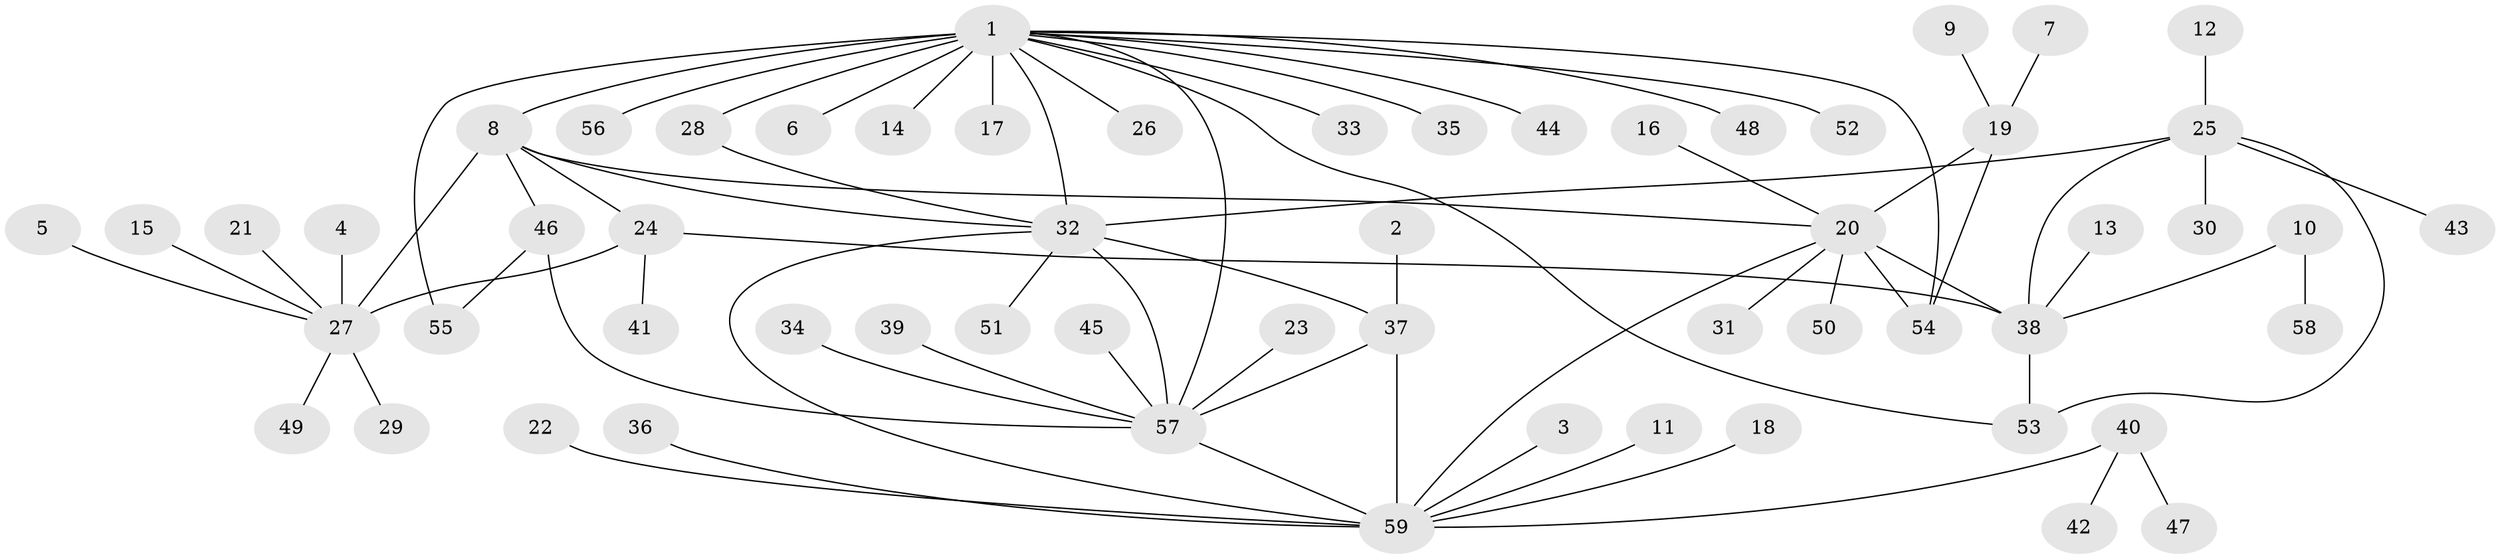 // original degree distribution, {9: 0.017699115044247787, 6: 0.05309734513274336, 8: 0.07079646017699115, 5: 0.017699115044247787, 7: 0.02654867256637168, 4: 0.035398230088495575, 11: 0.008849557522123894, 13: 0.008849557522123894, 10: 0.008849557522123894, 2: 0.12389380530973451, 1: 0.5929203539823009, 3: 0.035398230088495575}
// Generated by graph-tools (version 1.1) at 2025/50/03/09/25 03:50:30]
// undirected, 59 vertices, 74 edges
graph export_dot {
graph [start="1"]
  node [color=gray90,style=filled];
  1;
  2;
  3;
  4;
  5;
  6;
  7;
  8;
  9;
  10;
  11;
  12;
  13;
  14;
  15;
  16;
  17;
  18;
  19;
  20;
  21;
  22;
  23;
  24;
  25;
  26;
  27;
  28;
  29;
  30;
  31;
  32;
  33;
  34;
  35;
  36;
  37;
  38;
  39;
  40;
  41;
  42;
  43;
  44;
  45;
  46;
  47;
  48;
  49;
  50;
  51;
  52;
  53;
  54;
  55;
  56;
  57;
  58;
  59;
  1 -- 6 [weight=1.0];
  1 -- 8 [weight=2.0];
  1 -- 14 [weight=1.0];
  1 -- 17 [weight=1.0];
  1 -- 26 [weight=1.0];
  1 -- 28 [weight=1.0];
  1 -- 32 [weight=1.0];
  1 -- 33 [weight=1.0];
  1 -- 35 [weight=1.0];
  1 -- 44 [weight=1.0];
  1 -- 48 [weight=1.0];
  1 -- 52 [weight=1.0];
  1 -- 53 [weight=1.0];
  1 -- 54 [weight=1.0];
  1 -- 55 [weight=4.0];
  1 -- 56 [weight=1.0];
  1 -- 57 [weight=1.0];
  2 -- 37 [weight=1.0];
  3 -- 59 [weight=1.0];
  4 -- 27 [weight=1.0];
  5 -- 27 [weight=1.0];
  7 -- 19 [weight=1.0];
  8 -- 20 [weight=1.0];
  8 -- 24 [weight=2.0];
  8 -- 27 [weight=4.0];
  8 -- 32 [weight=1.0];
  8 -- 46 [weight=1.0];
  9 -- 19 [weight=1.0];
  10 -- 38 [weight=1.0];
  10 -- 58 [weight=1.0];
  11 -- 59 [weight=1.0];
  12 -- 25 [weight=1.0];
  13 -- 38 [weight=1.0];
  15 -- 27 [weight=1.0];
  16 -- 20 [weight=1.0];
  18 -- 59 [weight=1.0];
  19 -- 20 [weight=3.0];
  19 -- 54 [weight=1.0];
  20 -- 31 [weight=1.0];
  20 -- 38 [weight=1.0];
  20 -- 50 [weight=1.0];
  20 -- 54 [weight=3.0];
  20 -- 59 [weight=1.0];
  21 -- 27 [weight=1.0];
  22 -- 59 [weight=1.0];
  23 -- 57 [weight=1.0];
  24 -- 27 [weight=2.0];
  24 -- 38 [weight=1.0];
  24 -- 41 [weight=1.0];
  25 -- 30 [weight=1.0];
  25 -- 32 [weight=1.0];
  25 -- 38 [weight=2.0];
  25 -- 43 [weight=1.0];
  25 -- 53 [weight=2.0];
  27 -- 29 [weight=1.0];
  27 -- 49 [weight=1.0];
  28 -- 32 [weight=1.0];
  32 -- 37 [weight=2.0];
  32 -- 51 [weight=1.0];
  32 -- 57 [weight=2.0];
  32 -- 59 [weight=2.0];
  34 -- 57 [weight=1.0];
  36 -- 59 [weight=1.0];
  37 -- 57 [weight=1.0];
  37 -- 59 [weight=1.0];
  38 -- 53 [weight=4.0];
  39 -- 57 [weight=1.0];
  40 -- 42 [weight=1.0];
  40 -- 47 [weight=1.0];
  40 -- 59 [weight=1.0];
  45 -- 57 [weight=1.0];
  46 -- 55 [weight=1.0];
  46 -- 57 [weight=1.0];
  57 -- 59 [weight=1.0];
}
